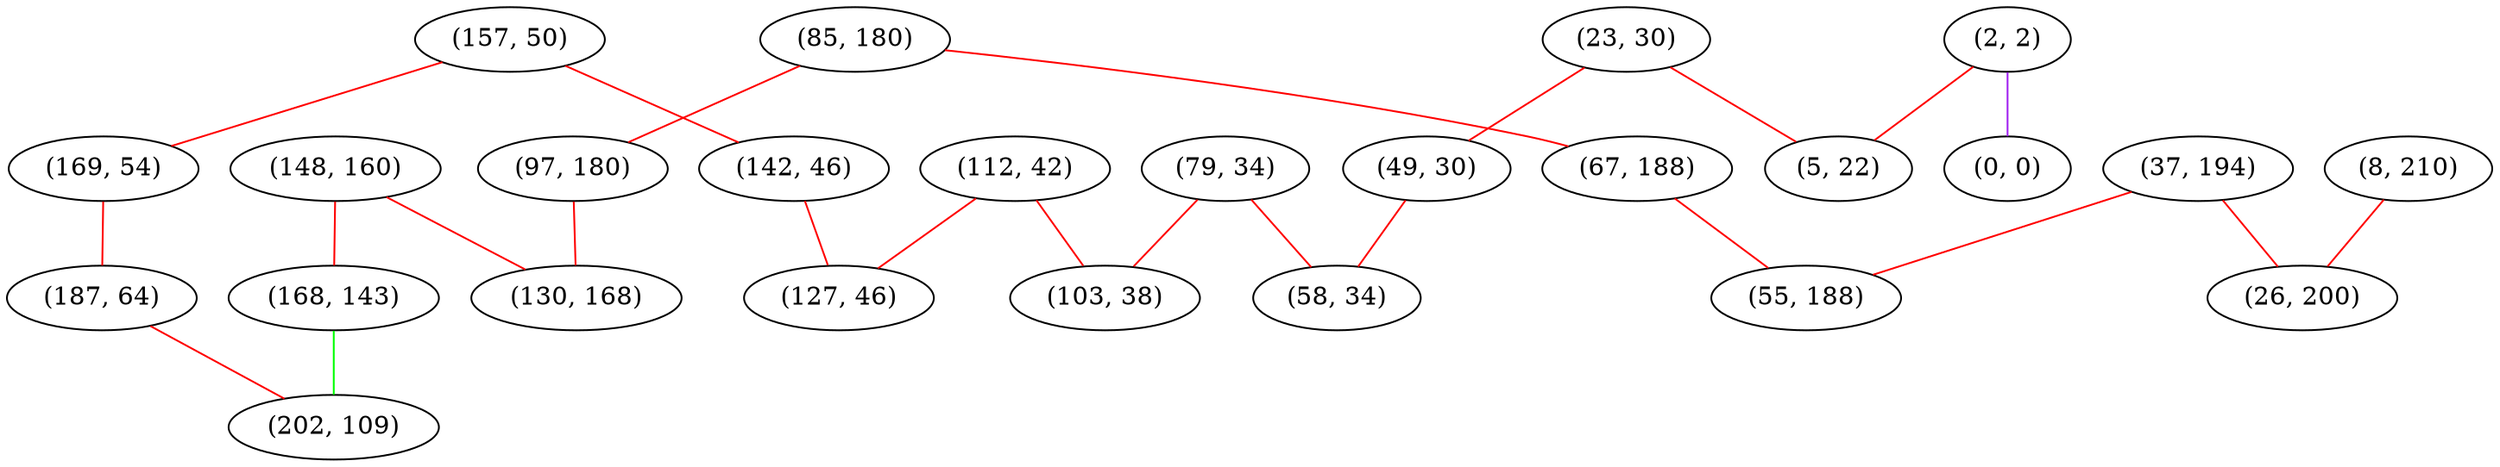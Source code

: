 graph "" {
"(85, 180)";
"(157, 50)";
"(79, 34)";
"(169, 54)";
"(142, 46)";
"(97, 180)";
"(23, 30)";
"(112, 42)";
"(103, 38)";
"(67, 188)";
"(8, 210)";
"(2, 2)";
"(5, 22)";
"(187, 64)";
"(0, 0)";
"(49, 30)";
"(58, 34)";
"(148, 160)";
"(37, 194)";
"(168, 143)";
"(55, 188)";
"(130, 168)";
"(127, 46)";
"(26, 200)";
"(202, 109)";
"(85, 180)" -- "(67, 188)"  [color=red, key=0, weight=1];
"(85, 180)" -- "(97, 180)"  [color=red, key=0, weight=1];
"(157, 50)" -- "(169, 54)"  [color=red, key=0, weight=1];
"(157, 50)" -- "(142, 46)"  [color=red, key=0, weight=1];
"(79, 34)" -- "(103, 38)"  [color=red, key=0, weight=1];
"(79, 34)" -- "(58, 34)"  [color=red, key=0, weight=1];
"(169, 54)" -- "(187, 64)"  [color=red, key=0, weight=1];
"(142, 46)" -- "(127, 46)"  [color=red, key=0, weight=1];
"(97, 180)" -- "(130, 168)"  [color=red, key=0, weight=1];
"(23, 30)" -- "(5, 22)"  [color=red, key=0, weight=1];
"(23, 30)" -- "(49, 30)"  [color=red, key=0, weight=1];
"(112, 42)" -- "(103, 38)"  [color=red, key=0, weight=1];
"(112, 42)" -- "(127, 46)"  [color=red, key=0, weight=1];
"(67, 188)" -- "(55, 188)"  [color=red, key=0, weight=1];
"(8, 210)" -- "(26, 200)"  [color=red, key=0, weight=1];
"(2, 2)" -- "(5, 22)"  [color=red, key=0, weight=1];
"(2, 2)" -- "(0, 0)"  [color=purple, key=0, weight=4];
"(187, 64)" -- "(202, 109)"  [color=red, key=0, weight=1];
"(49, 30)" -- "(58, 34)"  [color=red, key=0, weight=1];
"(148, 160)" -- "(130, 168)"  [color=red, key=0, weight=1];
"(148, 160)" -- "(168, 143)"  [color=red, key=0, weight=1];
"(37, 194)" -- "(55, 188)"  [color=red, key=0, weight=1];
"(37, 194)" -- "(26, 200)"  [color=red, key=0, weight=1];
"(168, 143)" -- "(202, 109)"  [color=green, key=0, weight=2];
}
